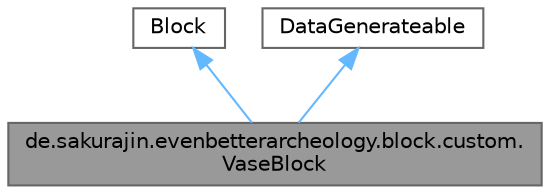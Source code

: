 digraph "de.sakurajin.evenbetterarcheology.block.custom.VaseBlock"
{
 // LATEX_PDF_SIZE
  bgcolor="transparent";
  edge [fontname=Helvetica,fontsize=10,labelfontname=Helvetica,labelfontsize=10];
  node [fontname=Helvetica,fontsize=10,shape=box,height=0.2,width=0.4];
  Node1 [label="de.sakurajin.evenbetterarcheology.block.custom.\lVaseBlock",height=0.2,width=0.4,color="gray40", fillcolor="grey60", style="filled", fontcolor="black",tooltip=" "];
  Node2 -> Node1 [dir="back",color="steelblue1",style="solid"];
  Node2 [label="Block",height=0.2,width=0.4,color="gray40", fillcolor="white", style="filled",tooltip=" "];
  Node3 -> Node1 [dir="back",color="steelblue1",style="solid"];
  Node3 [label="DataGenerateable",height=0.2,width=0.4,color="gray40", fillcolor="white", style="filled",tooltip=" "];
}
